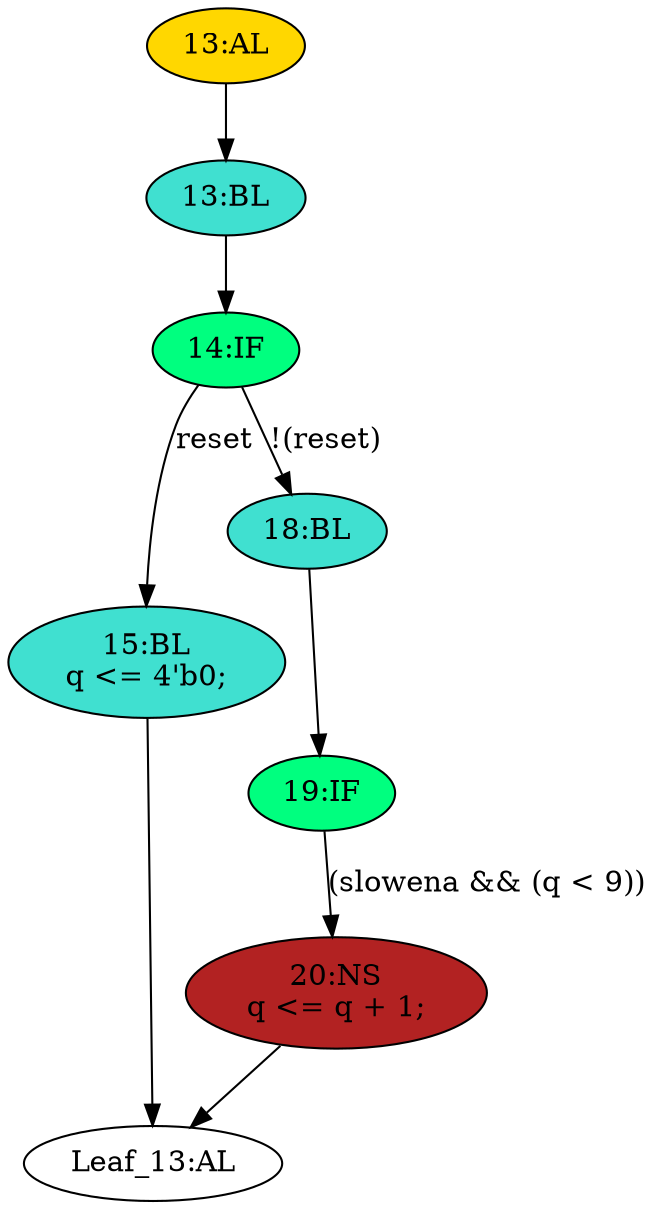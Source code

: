 strict digraph "" {
	node [label="\N"];
	"13:AL"	[ast="<pyverilog.vparser.ast.Always object at 0x7fbce40e5350>",
		clk_sens=True,
		fillcolor=gold,
		label="13:AL",
		sens="['clk']",
		statements="[]",
		style=filled,
		typ=Always,
		use_var="['reset', 'q', 'slowena']"];
	"13:BL"	[ast="<pyverilog.vparser.ast.Block object at 0x7fbce40e5510>",
		fillcolor=turquoise,
		label="13:BL",
		statements="[]",
		style=filled,
		typ=Block];
	"13:AL" -> "13:BL"	[cond="[]",
		lineno=None];
	"15:BL"	[ast="<pyverilog.vparser.ast.Block object at 0x7fbce40e59d0>",
		fillcolor=turquoise,
		label="15:BL
q <= 4'b0;",
		statements="[<pyverilog.vparser.ast.NonblockingSubstitution object at 0x7fbce40e5a10>]",
		style=filled,
		typ=Block];
	"Leaf_13:AL"	[def_var="['q']",
		label="Leaf_13:AL"];
	"15:BL" -> "Leaf_13:AL"	[cond="[]",
		lineno=None];
	"19:IF"	[ast="<pyverilog.vparser.ast.IfStatement object at 0x7fbce40e5610>",
		fillcolor=springgreen,
		label="19:IF",
		statements="[]",
		style=filled,
		typ=IfStatement];
	"20:NS"	[ast="<pyverilog.vparser.ast.NonblockingSubstitution object at 0x7fbce40e5690>",
		fillcolor=firebrick,
		label="20:NS
q <= q + 1;",
		statements="[<pyverilog.vparser.ast.NonblockingSubstitution object at 0x7fbce40e5690>]",
		style=filled,
		typ=NonblockingSubstitution];
	"19:IF" -> "20:NS"	[cond="['slowena', 'q']",
		label="(slowena && (q < 9))",
		lineno=19];
	"14:IF"	[ast="<pyverilog.vparser.ast.IfStatement object at 0x7fbce40e5550>",
		fillcolor=springgreen,
		label="14:IF",
		statements="[]",
		style=filled,
		typ=IfStatement];
	"13:BL" -> "14:IF"	[cond="[]",
		lineno=None];
	"14:IF" -> "15:BL"	[cond="['reset']",
		label=reset,
		lineno=14];
	"18:BL"	[ast="<pyverilog.vparser.ast.Block object at 0x7fbce40e55d0>",
		fillcolor=turquoise,
		label="18:BL",
		statements="[]",
		style=filled,
		typ=Block];
	"14:IF" -> "18:BL"	[cond="['reset']",
		label="!(reset)",
		lineno=14];
	"18:BL" -> "19:IF"	[cond="[]",
		lineno=None];
	"20:NS" -> "Leaf_13:AL"	[cond="[]",
		lineno=None];
}
